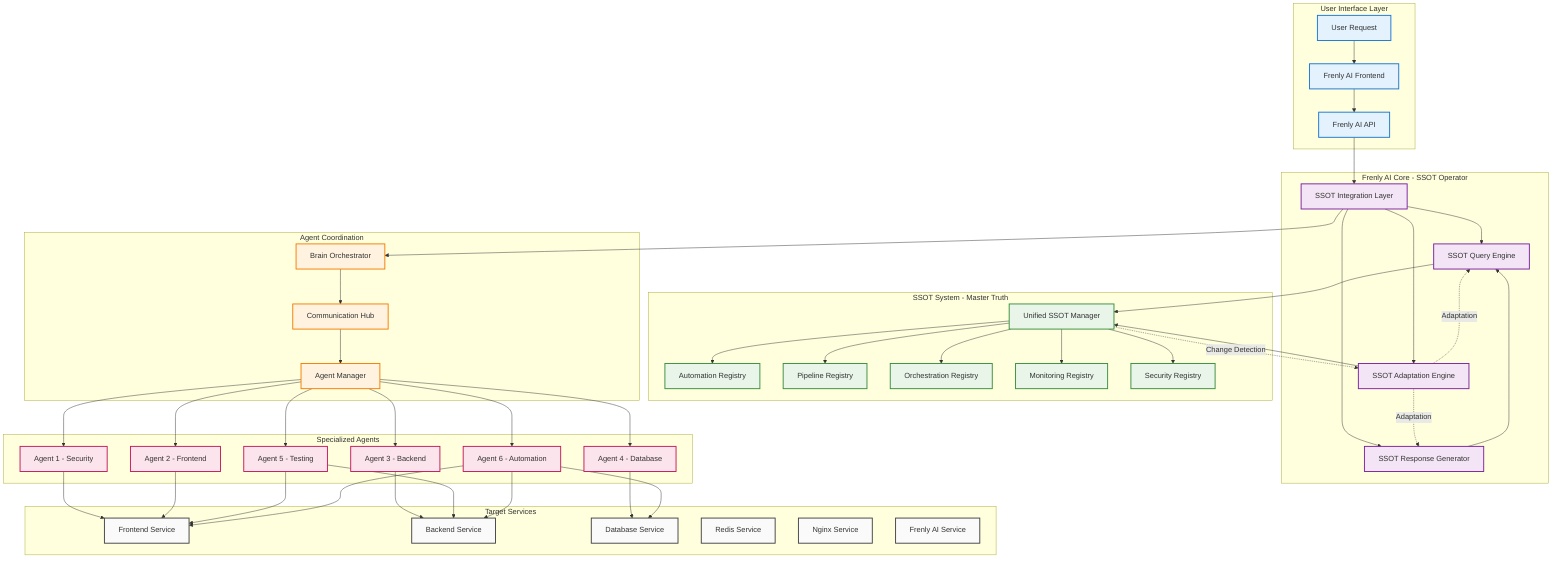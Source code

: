 graph TB
    %% User Interface Layer
    subgraph "User Interface Layer"
        USER[User Request]
        FRENLY_UI[Frenly AI Frontend]
        API[Frenly AI API]
    end

    %% Frenly AI Core (Minimal Operator Layer)
    subgraph "Frenly AI Core - SSOT Operator"
        SSOT_INT[SSOT Integration Layer]
        QUERY_ENGINE[SSOT Query Engine]
        RESPONSE_GEN[SSOT Response Generator]
        ADAPTATION[SSOT Adaptation Engine]
    end

    %% SSOT System Layer
    subgraph "SSOT System - Master Truth"
        SSOT_MGR[Unified SSOT Manager]
        AUTO_REG[Automation Registry]
        PIPE_REG[Pipeline Registry]
        ORCH_REG[Orchestration Registry]
        MON_REG[Monitoring Registry]
        SEC_REG[Security Registry]
    end

    %% Agent Coordination Layer
    subgraph "Agent Coordination"
        BRAIN_ORCH[Brain Orchestrator]
        COMM_HUB[Communication Hub]
        AGENT_MGR[Agent Manager]
    end

    %% Specialized Agents
    subgraph "Specialized Agents"
        AGENT1[Agent 1 - Security]
        AGENT2[Agent 2 - Frontend]
        AGENT3[Agent 3 - Backend]
        AGENT4[Agent 4 - Database]
        AGENT5[Agent 5 - Testing]
        AGENT6[Agent 6 - Automation]
    end

    %% Target Services
    subgraph "Target Services"
        FRONTEND_SVC[Frontend Service]
        BACKEND_SVC[Backend Service]
        DATABASE_SVC[Database Service]
        REDIS_SVC[Redis Service]
        NGINX_SVC[Nginx Service]
        FRENLY_SVC[Frenly AI Service]
    end

    %% Data Flows
    USER --> FRENLY_UI
    FRENLY_UI --> API
    API --> SSOT_INT

    SSOT_INT --> QUERY_ENGINE
    SSOT_INT --> RESPONSE_GEN
    SSOT_INT --> ADAPTATION

    QUERY_ENGINE --> SSOT_MGR
    RESPONSE_GEN --> QUERY_ENGINE
    ADAPTATION --> SSOT_MGR

    SSOT_MGR --> AUTO_REG
    SSOT_MGR --> PIPE_REG
    SSOT_MGR --> ORCH_REG
    SSOT_MGR --> MON_REG
    SSOT_MGR --> SEC_REG

    SSOT_INT --> BRAIN_ORCH
    BRAIN_ORCH --> COMM_HUB
    COMM_HUB --> AGENT_MGR

    AGENT_MGR --> AGENT1
    AGENT_MGR --> AGENT2
    AGENT_MGR --> AGENT3
    AGENT_MGR --> AGENT4
    AGENT_MGR --> AGENT5
    AGENT_MGR --> AGENT6

    %% Agent to Service Connections
    AGENT1 --> FRONTEND_SVC
    AGENT2 --> FRONTEND_SVC
    AGENT3 --> BACKEND_SVC
    AGENT4 --> DATABASE_SVC
    AGENT5 --> FRONTEND_SVC
    AGENT5 --> BACKEND_SVC
    AGENT6 --> FRONTEND_SVC
    AGENT6 --> BACKEND_SVC
    AGENT6 --> DATABASE_SVC

    %% SSOT Change Detection
    SSOT_MGR -.->|Change Detection| ADAPTATION
    ADAPTATION -.->|Adaptation| QUERY_ENGINE
    ADAPTATION -.->|Adaptation| RESPONSE_GEN

    %% Styling
    classDef userInterface fill:#e3f2fd,stroke:#1976d2,stroke-width:2px
    classDef frenlyCore fill:#f3e5f5,stroke:#7b1fa2,stroke-width:2px
    classDef ssotSystem fill:#e8f5e8,stroke:#388e3c,stroke-width:2px
    classDef agentCoordination fill:#fff3e0,stroke:#f57c00,stroke-width:2px
    classDef specializedAgents fill:#fce4ec,stroke:#c2185b,stroke-width:2px
    classDef targetServices fill:#fafafa,stroke:#424242,stroke-width:2px

    class USER,FRENLY_UI,API userInterface
    class SSOT_INT,QUERY_ENGINE,RESPONSE_GEN,ADAPTATION frenlyCore
    class SSOT_MGR,AUTO_REG,PIPE_REG,ORCH_REG,MON_REG,SEC_REG ssotSystem
    class BRAIN_ORCH,COMM_HUB,AGENT_MGR agentCoordination
    class AGENT1,AGENT2,AGENT3,AGENT4,AGENT5,AGENT6 specializedAgents
    class FRONTEND_SVC,BACKEND_SVC,DATABASE_SVC,REDIS_SVC,NGINX_SVC,FRENLY_SVC targetServices